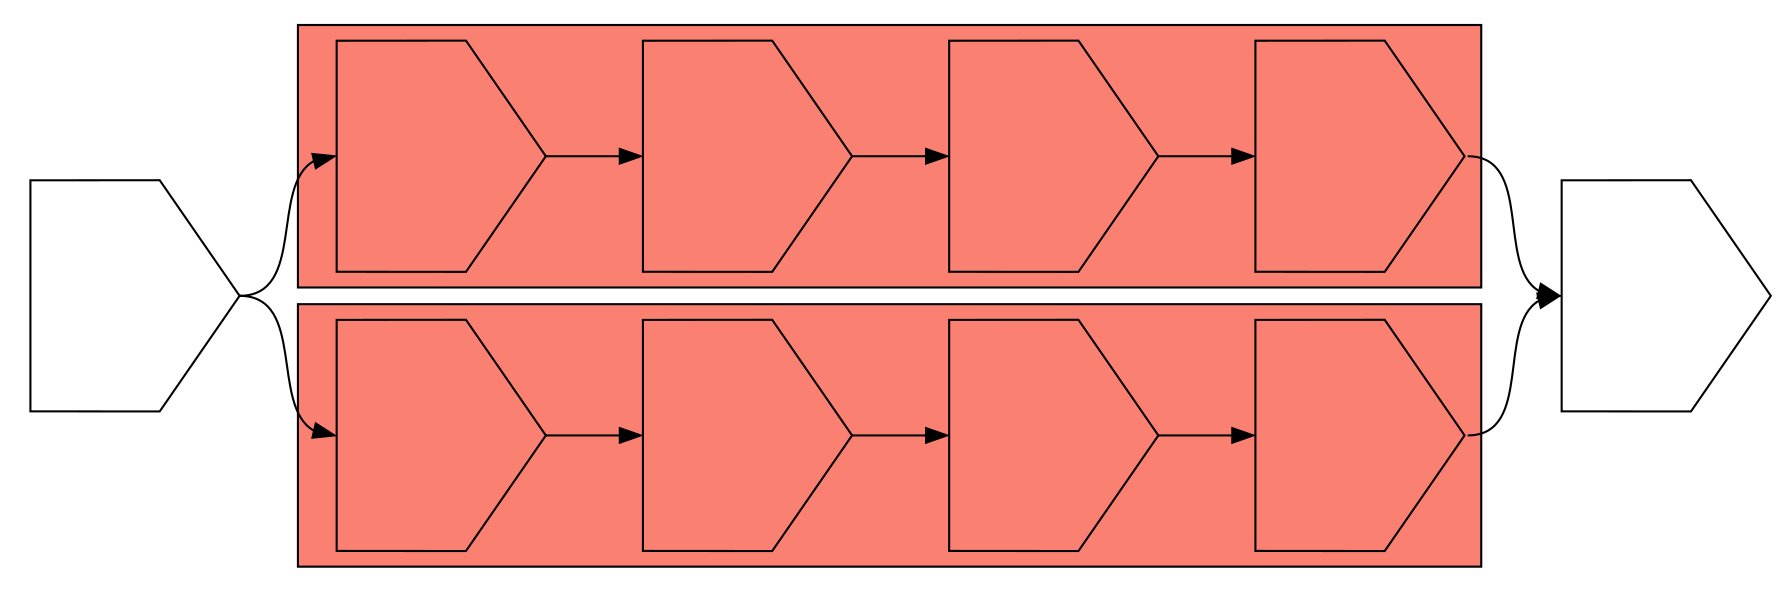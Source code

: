 digraph asm {
	rotate=90;
	edge [headport=n,tailport=s];
subgraph cluster_C23_24_25_26 {
	23 [label="",height=1.53571,width=1.53571,shape=invhouse];
	24 [label="",height=1.53571,width=1.53571,shape=invhouse];
	25 [label="",height=1.53571,width=1.53571,shape=invhouse];
	26 [label="",height=1.53571,width=1.53571,shape=invhouse];
	style=filled;
	fillcolor=salmon;
}
subgraph cluster_C27_28_29_30 {
	27 [label="",height=1.53571,width=1.53571,shape=invhouse];
	28 [label="",height=1.53571,width=1.53571,shape=invhouse];
	29 [label="",height=1.53571,width=1.53571,shape=invhouse];
	30 [label="",height=1.53571,width=1.53571,shape=invhouse];
	style=filled;
	fillcolor=salmon;
}
	31 [label="",height=1.53571,width=1.53571,shape=invhouse];
	22 [label="",height=1.53571,width=1.53571,shape=invhouse];
	23 -> 24
	24 -> 25
	25 -> 26
	26 -> 31
	30 -> 31
	29 -> 30
	28 -> 29
	27 -> 28
	22 -> 23
	22 -> 27
}